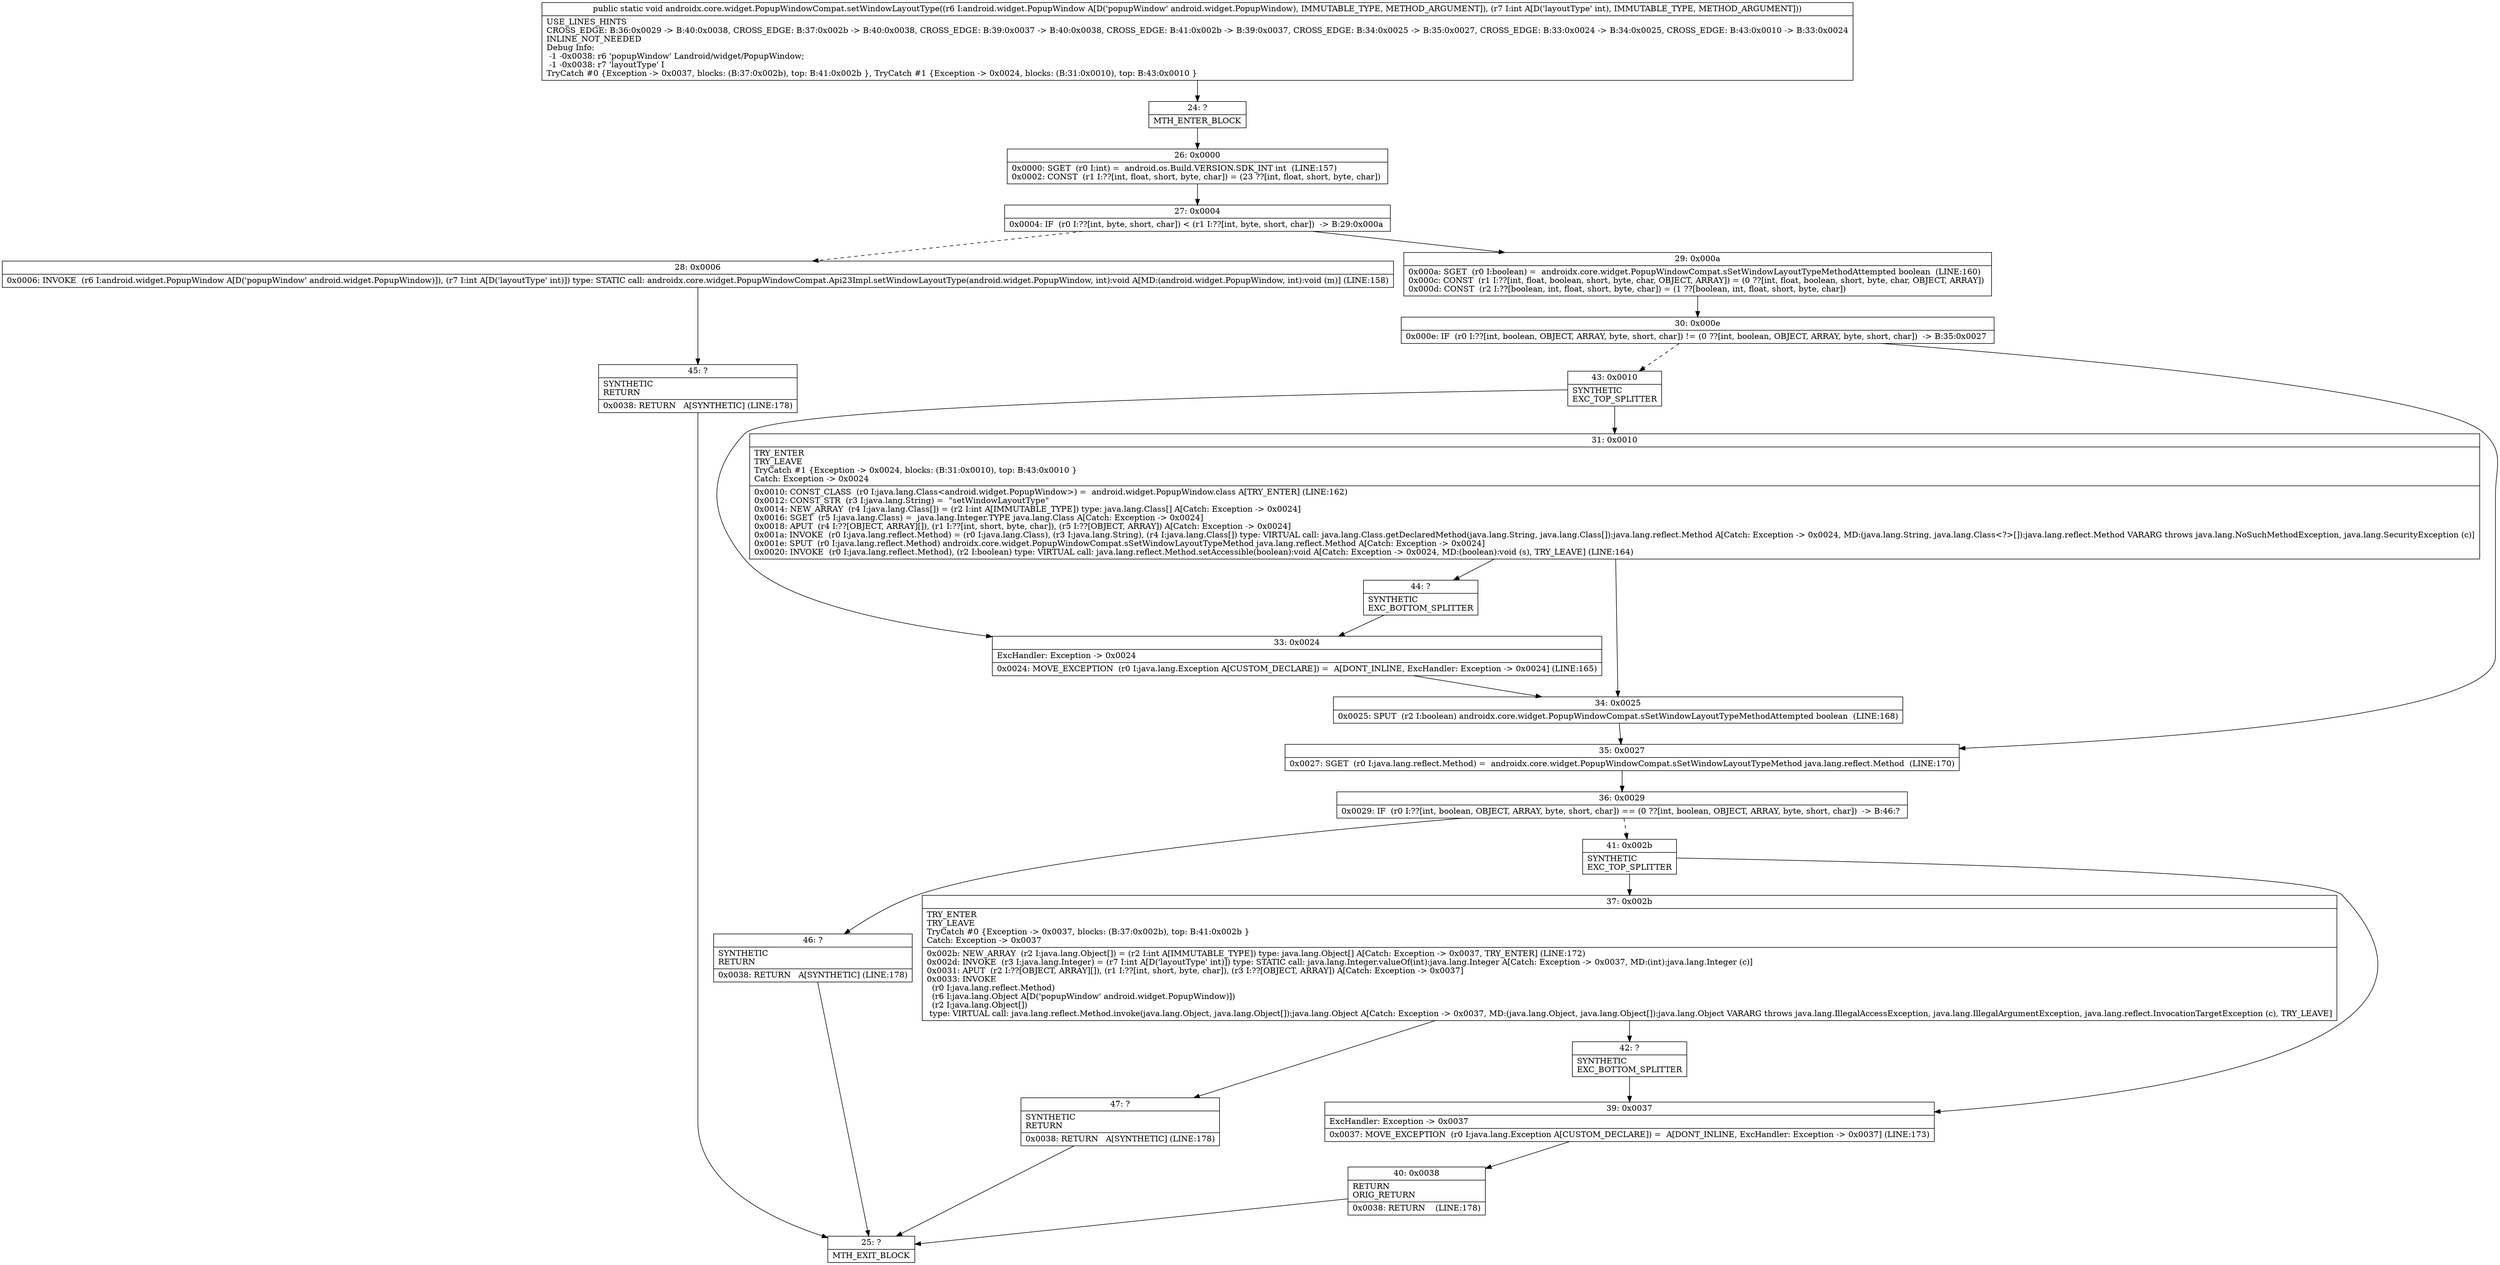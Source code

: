 digraph "CFG forandroidx.core.widget.PopupWindowCompat.setWindowLayoutType(Landroid\/widget\/PopupWindow;I)V" {
Node_24 [shape=record,label="{24\:\ ?|MTH_ENTER_BLOCK\l}"];
Node_26 [shape=record,label="{26\:\ 0x0000|0x0000: SGET  (r0 I:int) =  android.os.Build.VERSION.SDK_INT int  (LINE:157)\l0x0002: CONST  (r1 I:??[int, float, short, byte, char]) = (23 ??[int, float, short, byte, char]) \l}"];
Node_27 [shape=record,label="{27\:\ 0x0004|0x0004: IF  (r0 I:??[int, byte, short, char]) \< (r1 I:??[int, byte, short, char])  \-\> B:29:0x000a \l}"];
Node_28 [shape=record,label="{28\:\ 0x0006|0x0006: INVOKE  (r6 I:android.widget.PopupWindow A[D('popupWindow' android.widget.PopupWindow)]), (r7 I:int A[D('layoutType' int)]) type: STATIC call: androidx.core.widget.PopupWindowCompat.Api23Impl.setWindowLayoutType(android.widget.PopupWindow, int):void A[MD:(android.widget.PopupWindow, int):void (m)] (LINE:158)\l}"];
Node_45 [shape=record,label="{45\:\ ?|SYNTHETIC\lRETURN\l|0x0038: RETURN   A[SYNTHETIC] (LINE:178)\l}"];
Node_25 [shape=record,label="{25\:\ ?|MTH_EXIT_BLOCK\l}"];
Node_29 [shape=record,label="{29\:\ 0x000a|0x000a: SGET  (r0 I:boolean) =  androidx.core.widget.PopupWindowCompat.sSetWindowLayoutTypeMethodAttempted boolean  (LINE:160)\l0x000c: CONST  (r1 I:??[int, float, boolean, short, byte, char, OBJECT, ARRAY]) = (0 ??[int, float, boolean, short, byte, char, OBJECT, ARRAY]) \l0x000d: CONST  (r2 I:??[boolean, int, float, short, byte, char]) = (1 ??[boolean, int, float, short, byte, char]) \l}"];
Node_30 [shape=record,label="{30\:\ 0x000e|0x000e: IF  (r0 I:??[int, boolean, OBJECT, ARRAY, byte, short, char]) != (0 ??[int, boolean, OBJECT, ARRAY, byte, short, char])  \-\> B:35:0x0027 \l}"];
Node_35 [shape=record,label="{35\:\ 0x0027|0x0027: SGET  (r0 I:java.lang.reflect.Method) =  androidx.core.widget.PopupWindowCompat.sSetWindowLayoutTypeMethod java.lang.reflect.Method  (LINE:170)\l}"];
Node_36 [shape=record,label="{36\:\ 0x0029|0x0029: IF  (r0 I:??[int, boolean, OBJECT, ARRAY, byte, short, char]) == (0 ??[int, boolean, OBJECT, ARRAY, byte, short, char])  \-\> B:46:? \l}"];
Node_41 [shape=record,label="{41\:\ 0x002b|SYNTHETIC\lEXC_TOP_SPLITTER\l}"];
Node_37 [shape=record,label="{37\:\ 0x002b|TRY_ENTER\lTRY_LEAVE\lTryCatch #0 \{Exception \-\> 0x0037, blocks: (B:37:0x002b), top: B:41:0x002b \}\lCatch: Exception \-\> 0x0037\l|0x002b: NEW_ARRAY  (r2 I:java.lang.Object[]) = (r2 I:int A[IMMUTABLE_TYPE]) type: java.lang.Object[] A[Catch: Exception \-\> 0x0037, TRY_ENTER] (LINE:172)\l0x002d: INVOKE  (r3 I:java.lang.Integer) = (r7 I:int A[D('layoutType' int)]) type: STATIC call: java.lang.Integer.valueOf(int):java.lang.Integer A[Catch: Exception \-\> 0x0037, MD:(int):java.lang.Integer (c)]\l0x0031: APUT  (r2 I:??[OBJECT, ARRAY][]), (r1 I:??[int, short, byte, char]), (r3 I:??[OBJECT, ARRAY]) A[Catch: Exception \-\> 0x0037]\l0x0033: INVOKE  \l  (r0 I:java.lang.reflect.Method)\l  (r6 I:java.lang.Object A[D('popupWindow' android.widget.PopupWindow)])\l  (r2 I:java.lang.Object[])\l type: VIRTUAL call: java.lang.reflect.Method.invoke(java.lang.Object, java.lang.Object[]):java.lang.Object A[Catch: Exception \-\> 0x0037, MD:(java.lang.Object, java.lang.Object[]):java.lang.Object VARARG throws java.lang.IllegalAccessException, java.lang.IllegalArgumentException, java.lang.reflect.InvocationTargetException (c), TRY_LEAVE]\l}"];
Node_42 [shape=record,label="{42\:\ ?|SYNTHETIC\lEXC_BOTTOM_SPLITTER\l}"];
Node_47 [shape=record,label="{47\:\ ?|SYNTHETIC\lRETURN\l|0x0038: RETURN   A[SYNTHETIC] (LINE:178)\l}"];
Node_39 [shape=record,label="{39\:\ 0x0037|ExcHandler: Exception \-\> 0x0037\l|0x0037: MOVE_EXCEPTION  (r0 I:java.lang.Exception A[CUSTOM_DECLARE]) =  A[DONT_INLINE, ExcHandler: Exception \-\> 0x0037] (LINE:173)\l}"];
Node_40 [shape=record,label="{40\:\ 0x0038|RETURN\lORIG_RETURN\l|0x0038: RETURN    (LINE:178)\l}"];
Node_46 [shape=record,label="{46\:\ ?|SYNTHETIC\lRETURN\l|0x0038: RETURN   A[SYNTHETIC] (LINE:178)\l}"];
Node_43 [shape=record,label="{43\:\ 0x0010|SYNTHETIC\lEXC_TOP_SPLITTER\l}"];
Node_31 [shape=record,label="{31\:\ 0x0010|TRY_ENTER\lTRY_LEAVE\lTryCatch #1 \{Exception \-\> 0x0024, blocks: (B:31:0x0010), top: B:43:0x0010 \}\lCatch: Exception \-\> 0x0024\l|0x0010: CONST_CLASS  (r0 I:java.lang.Class\<android.widget.PopupWindow\>) =  android.widget.PopupWindow.class A[TRY_ENTER] (LINE:162)\l0x0012: CONST_STR  (r3 I:java.lang.String) =  \"setWindowLayoutType\" \l0x0014: NEW_ARRAY  (r4 I:java.lang.Class[]) = (r2 I:int A[IMMUTABLE_TYPE]) type: java.lang.Class[] A[Catch: Exception \-\> 0x0024]\l0x0016: SGET  (r5 I:java.lang.Class) =  java.lang.Integer.TYPE java.lang.Class A[Catch: Exception \-\> 0x0024]\l0x0018: APUT  (r4 I:??[OBJECT, ARRAY][]), (r1 I:??[int, short, byte, char]), (r5 I:??[OBJECT, ARRAY]) A[Catch: Exception \-\> 0x0024]\l0x001a: INVOKE  (r0 I:java.lang.reflect.Method) = (r0 I:java.lang.Class), (r3 I:java.lang.String), (r4 I:java.lang.Class[]) type: VIRTUAL call: java.lang.Class.getDeclaredMethod(java.lang.String, java.lang.Class[]):java.lang.reflect.Method A[Catch: Exception \-\> 0x0024, MD:(java.lang.String, java.lang.Class\<?\>[]):java.lang.reflect.Method VARARG throws java.lang.NoSuchMethodException, java.lang.SecurityException (c)]\l0x001e: SPUT  (r0 I:java.lang.reflect.Method) androidx.core.widget.PopupWindowCompat.sSetWindowLayoutTypeMethod java.lang.reflect.Method A[Catch: Exception \-\> 0x0024]\l0x0020: INVOKE  (r0 I:java.lang.reflect.Method), (r2 I:boolean) type: VIRTUAL call: java.lang.reflect.Method.setAccessible(boolean):void A[Catch: Exception \-\> 0x0024, MD:(boolean):void (s), TRY_LEAVE] (LINE:164)\l}"];
Node_34 [shape=record,label="{34\:\ 0x0025|0x0025: SPUT  (r2 I:boolean) androidx.core.widget.PopupWindowCompat.sSetWindowLayoutTypeMethodAttempted boolean  (LINE:168)\l}"];
Node_44 [shape=record,label="{44\:\ ?|SYNTHETIC\lEXC_BOTTOM_SPLITTER\l}"];
Node_33 [shape=record,label="{33\:\ 0x0024|ExcHandler: Exception \-\> 0x0024\l|0x0024: MOVE_EXCEPTION  (r0 I:java.lang.Exception A[CUSTOM_DECLARE]) =  A[DONT_INLINE, ExcHandler: Exception \-\> 0x0024] (LINE:165)\l}"];
MethodNode[shape=record,label="{public static void androidx.core.widget.PopupWindowCompat.setWindowLayoutType((r6 I:android.widget.PopupWindow A[D('popupWindow' android.widget.PopupWindow), IMMUTABLE_TYPE, METHOD_ARGUMENT]), (r7 I:int A[D('layoutType' int), IMMUTABLE_TYPE, METHOD_ARGUMENT]))  | USE_LINES_HINTS\lCROSS_EDGE: B:36:0x0029 \-\> B:40:0x0038, CROSS_EDGE: B:37:0x002b \-\> B:40:0x0038, CROSS_EDGE: B:39:0x0037 \-\> B:40:0x0038, CROSS_EDGE: B:41:0x002b \-\> B:39:0x0037, CROSS_EDGE: B:34:0x0025 \-\> B:35:0x0027, CROSS_EDGE: B:33:0x0024 \-\> B:34:0x0025, CROSS_EDGE: B:43:0x0010 \-\> B:33:0x0024\lINLINE_NOT_NEEDED\lDebug Info:\l  \-1 \-0x0038: r6 'popupWindow' Landroid\/widget\/PopupWindow;\l  \-1 \-0x0038: r7 'layoutType' I\lTryCatch #0 \{Exception \-\> 0x0037, blocks: (B:37:0x002b), top: B:41:0x002b \}, TryCatch #1 \{Exception \-\> 0x0024, blocks: (B:31:0x0010), top: B:43:0x0010 \}\l}"];
MethodNode -> Node_24;Node_24 -> Node_26;
Node_26 -> Node_27;
Node_27 -> Node_28[style=dashed];
Node_27 -> Node_29;
Node_28 -> Node_45;
Node_45 -> Node_25;
Node_29 -> Node_30;
Node_30 -> Node_35;
Node_30 -> Node_43[style=dashed];
Node_35 -> Node_36;
Node_36 -> Node_41[style=dashed];
Node_36 -> Node_46;
Node_41 -> Node_37;
Node_41 -> Node_39;
Node_37 -> Node_42;
Node_37 -> Node_47;
Node_42 -> Node_39;
Node_47 -> Node_25;
Node_39 -> Node_40;
Node_40 -> Node_25;
Node_46 -> Node_25;
Node_43 -> Node_31;
Node_43 -> Node_33;
Node_31 -> Node_34;
Node_31 -> Node_44;
Node_34 -> Node_35;
Node_44 -> Node_33;
Node_33 -> Node_34;
}

